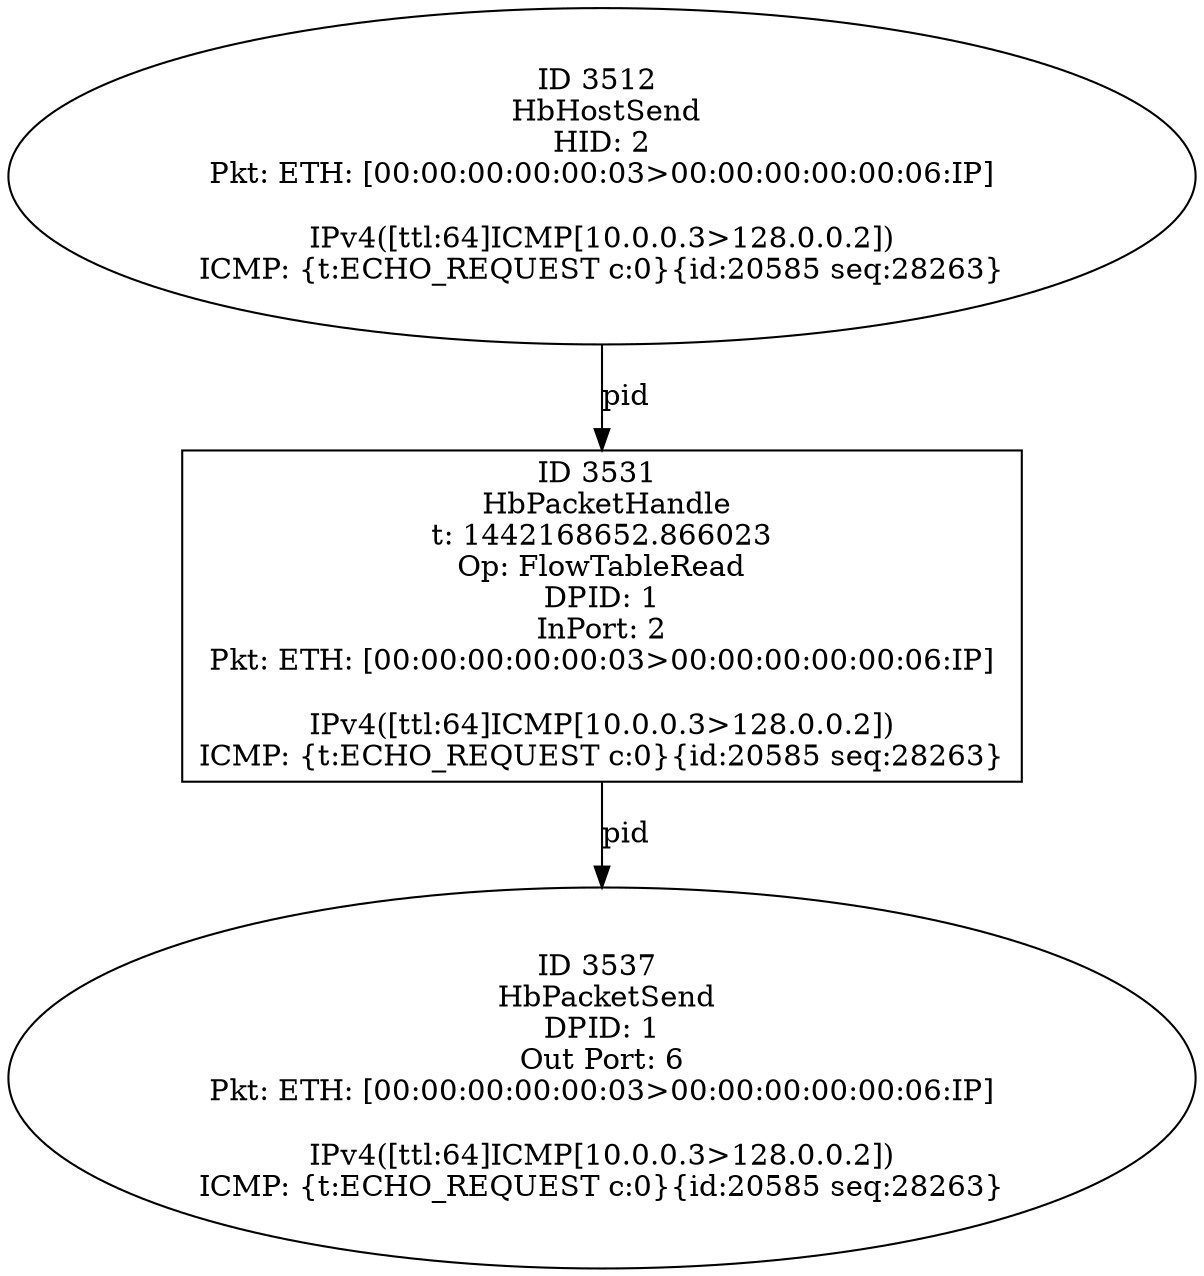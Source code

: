strict digraph G {
3531 [shape=box, event=<hb_events.HbPacketHandle object at 0x10aed0d50>, label="ID 3531 
 HbPacketHandle
t: 1442168652.866023
Op: FlowTableRead
DPID: 1
InPort: 2
Pkt: ETH: [00:00:00:00:00:03>00:00:00:00:00:06:IP]

IPv4([ttl:64]ICMP[10.0.0.3>128.0.0.2])
ICMP: {t:ECHO_REQUEST c:0}{id:20585 seq:28263}"];
3537 [shape=oval, event=<hb_events.HbPacketSend object at 0x10aed7890>, label="ID 3537 
 HbPacketSend
DPID: 1
Out Port: 6
Pkt: ETH: [00:00:00:00:00:03>00:00:00:00:00:06:IP]

IPv4([ttl:64]ICMP[10.0.0.3>128.0.0.2])
ICMP: {t:ECHO_REQUEST c:0}{id:20585 seq:28263}"];
3512 [shape=oval, event=<hb_events.HbHostSend object at 0x10aeb67d0>, label="ID 3512 
 HbHostSend
HID: 2
Pkt: ETH: [00:00:00:00:00:03>00:00:00:00:00:06:IP]

IPv4([ttl:64]ICMP[10.0.0.3>128.0.0.2])
ICMP: {t:ECHO_REQUEST c:0}{id:20585 seq:28263}"];
3531 -> 3537  [rel=pid, label=pid];
3512 -> 3531  [rel=pid, label=pid];
}
